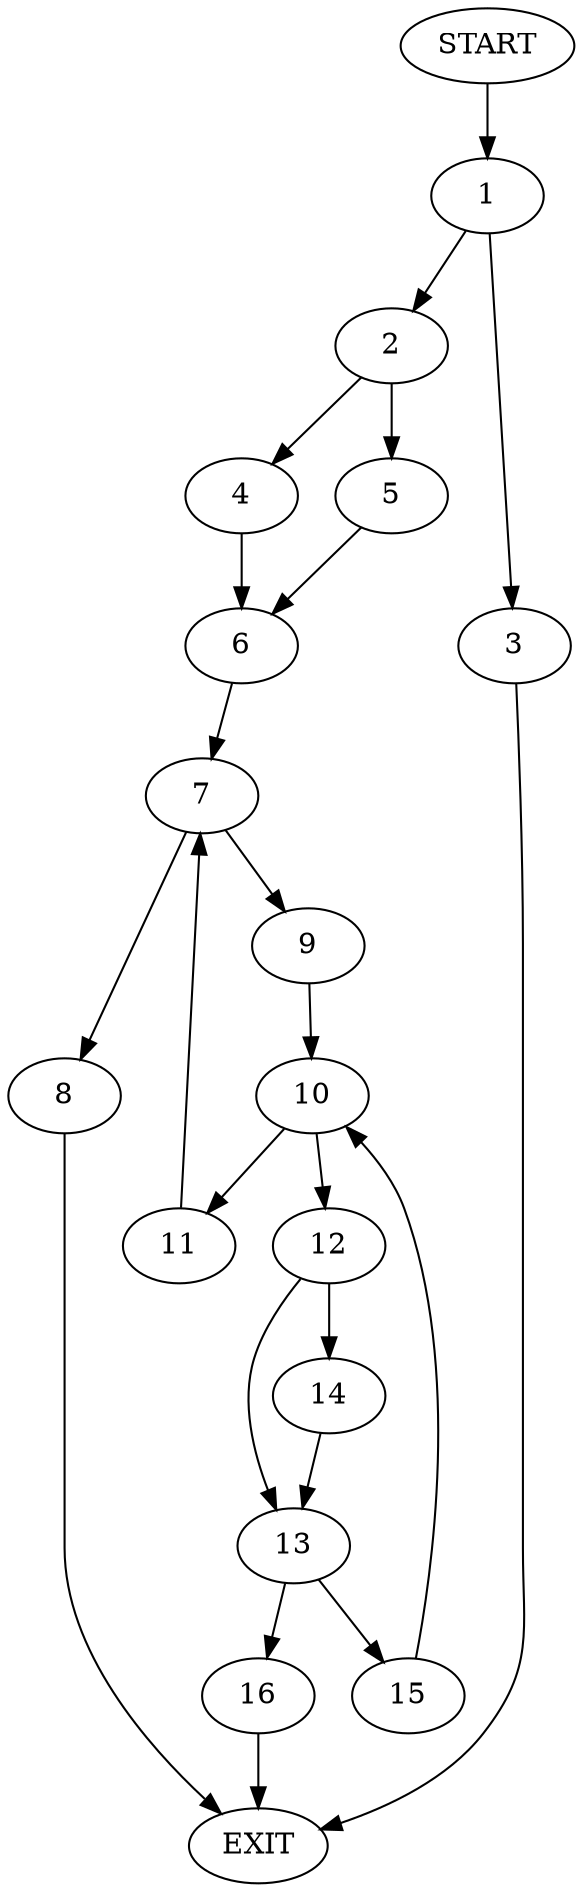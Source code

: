 digraph {
0 [label="START"]
17 [label="EXIT"]
0 -> 1
1 -> 2
1 -> 3
2 -> 4
2 -> 5
3 -> 17
5 -> 6
4 -> 6
6 -> 7
7 -> 8
7 -> 9
8 -> 17
9 -> 10
10 -> 11
10 -> 12
12 -> 13
12 -> 14
11 -> 7
13 -> 15
13 -> 16
14 -> 13
15 -> 10
16 -> 17
}
